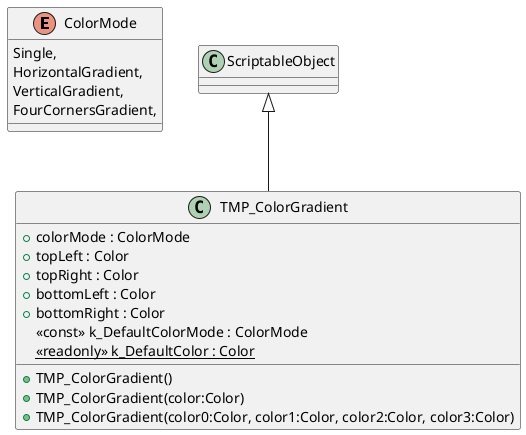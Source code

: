 @startuml
enum ColorMode {
    Single,
    HorizontalGradient,
    VerticalGradient,
    FourCornersGradient,
}
class TMP_ColorGradient {
    + colorMode : ColorMode
    + topLeft : Color
    + topRight : Color
    + bottomLeft : Color
    + bottomRight : Color
    <<const>> k_DefaultColorMode : ColorMode
    {static} <<readonly>> k_DefaultColor : Color
    + TMP_ColorGradient()
    + TMP_ColorGradient(color:Color)
    + TMP_ColorGradient(color0:Color, color1:Color, color2:Color, color3:Color)
}
ScriptableObject <|-- TMP_ColorGradient
@enduml
